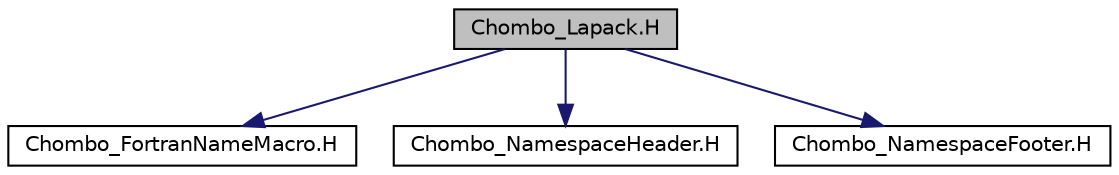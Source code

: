 digraph "Chombo_Lapack.H"
{
  edge [fontname="Helvetica",fontsize="10",labelfontname="Helvetica",labelfontsize="10"];
  node [fontname="Helvetica",fontsize="10",shape=record];
  Node0 [label="Chombo_Lapack.H",height=0.2,width=0.4,color="black", fillcolor="grey75", style="filled", fontcolor="black"];
  Node0 -> Node1 [color="midnightblue",fontsize="10",style="solid",fontname="Helvetica"];
  Node1 [label="Chombo_FortranNameMacro.H",height=0.2,width=0.4,color="black", fillcolor="white", style="filled",URL="$Chombo__FortranNameMacro_8H.html"];
  Node0 -> Node2 [color="midnightblue",fontsize="10",style="solid",fontname="Helvetica"];
  Node2 [label="Chombo_NamespaceHeader.H",height=0.2,width=0.4,color="black", fillcolor="white", style="filled",URL="$Chombo__NamespaceHeader_8H.html"];
  Node0 -> Node3 [color="midnightblue",fontsize="10",style="solid",fontname="Helvetica"];
  Node3 [label="Chombo_NamespaceFooter.H",height=0.2,width=0.4,color="black", fillcolor="white", style="filled",URL="$Chombo__NamespaceFooter_8H.html"];
}
